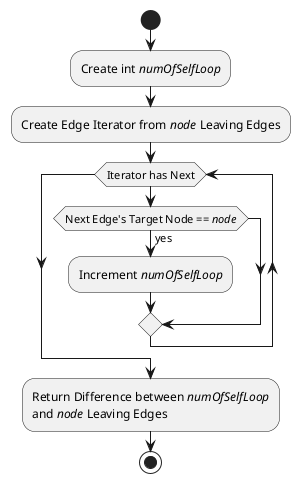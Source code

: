 @startuml
start
:Create int //numOfSelfLoop//;
:Create Edge Iterator from //node// Leaving Edges;
while(Iterator has Next)
if(Next Edge's Target Node == //node//) then (yes)
:Increment //numOfSelfLoop//;
endif
endwhile
:Return Difference between //numOfSelfLoop//
and //node// Leaving Edges;
stop
@enduml